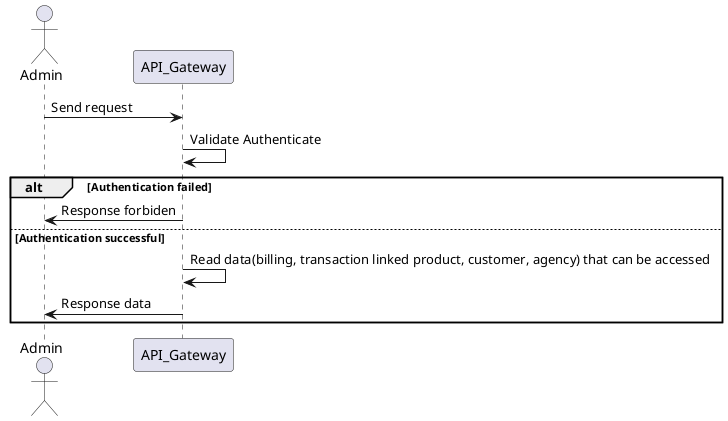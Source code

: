 @startuml Admin

actor Admin


Admin -> API_Gateway: Send request 

API_Gateway -> API_Gateway : Validate Authenticate

    alt Authentication failed

    API_Gateway -> Admin : Response forbiden 

    else Authentication successful

    API_Gateway -> API_Gateway : Read data(billing, transaction linked product, customer, agency) that can be accessed

    API_Gateway -> Admin : Response data
    end

@enduml